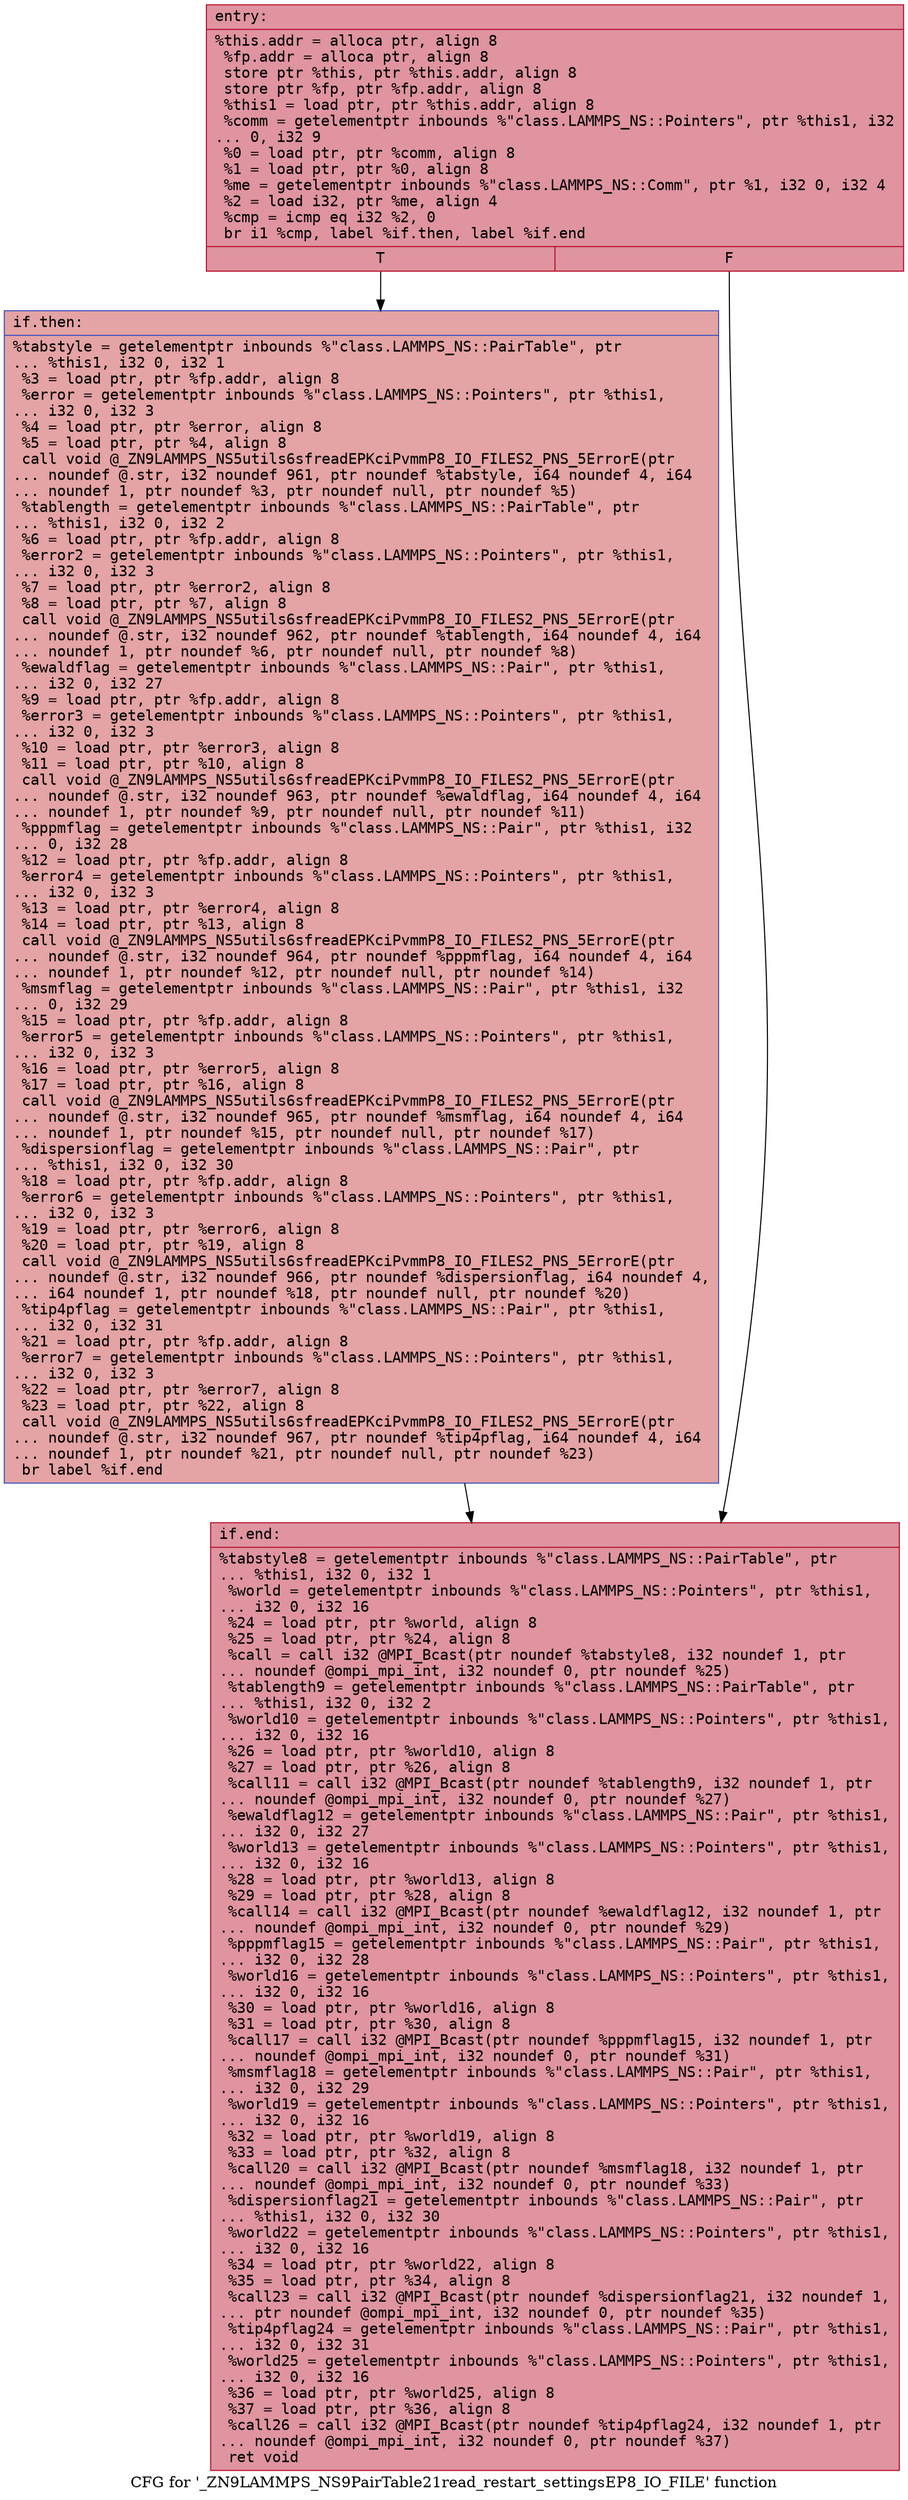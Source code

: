 digraph "CFG for '_ZN9LAMMPS_NS9PairTable21read_restart_settingsEP8_IO_FILE' function" {
	label="CFG for '_ZN9LAMMPS_NS9PairTable21read_restart_settingsEP8_IO_FILE' function";

	Node0x55f58a335fe0 [shape=record,color="#b70d28ff", style=filled, fillcolor="#b70d2870" fontname="Courier",label="{entry:\l|  %this.addr = alloca ptr, align 8\l  %fp.addr = alloca ptr, align 8\l  store ptr %this, ptr %this.addr, align 8\l  store ptr %fp, ptr %fp.addr, align 8\l  %this1 = load ptr, ptr %this.addr, align 8\l  %comm = getelementptr inbounds %\"class.LAMMPS_NS::Pointers\", ptr %this1, i32\l... 0, i32 9\l  %0 = load ptr, ptr %comm, align 8\l  %1 = load ptr, ptr %0, align 8\l  %me = getelementptr inbounds %\"class.LAMMPS_NS::Comm\", ptr %1, i32 0, i32 4\l  %2 = load i32, ptr %me, align 4\l  %cmp = icmp eq i32 %2, 0\l  br i1 %cmp, label %if.then, label %if.end\l|{<s0>T|<s1>F}}"];
	Node0x55f58a335fe0:s0 -> Node0x55f58a336820[tooltip="entry -> if.then\nProbability 37.50%" ];
	Node0x55f58a335fe0:s1 -> Node0x55f58a336890[tooltip="entry -> if.end\nProbability 62.50%" ];
	Node0x55f58a336820 [shape=record,color="#3d50c3ff", style=filled, fillcolor="#c32e3170" fontname="Courier",label="{if.then:\l|  %tabstyle = getelementptr inbounds %\"class.LAMMPS_NS::PairTable\", ptr\l... %this1, i32 0, i32 1\l  %3 = load ptr, ptr %fp.addr, align 8\l  %error = getelementptr inbounds %\"class.LAMMPS_NS::Pointers\", ptr %this1,\l... i32 0, i32 3\l  %4 = load ptr, ptr %error, align 8\l  %5 = load ptr, ptr %4, align 8\l  call void @_ZN9LAMMPS_NS5utils6sfreadEPKciPvmmP8_IO_FILES2_PNS_5ErrorE(ptr\l... noundef @.str, i32 noundef 961, ptr noundef %tabstyle, i64 noundef 4, i64\l... noundef 1, ptr noundef %3, ptr noundef null, ptr noundef %5)\l  %tablength = getelementptr inbounds %\"class.LAMMPS_NS::PairTable\", ptr\l... %this1, i32 0, i32 2\l  %6 = load ptr, ptr %fp.addr, align 8\l  %error2 = getelementptr inbounds %\"class.LAMMPS_NS::Pointers\", ptr %this1,\l... i32 0, i32 3\l  %7 = load ptr, ptr %error2, align 8\l  %8 = load ptr, ptr %7, align 8\l  call void @_ZN9LAMMPS_NS5utils6sfreadEPKciPvmmP8_IO_FILES2_PNS_5ErrorE(ptr\l... noundef @.str, i32 noundef 962, ptr noundef %tablength, i64 noundef 4, i64\l... noundef 1, ptr noundef %6, ptr noundef null, ptr noundef %8)\l  %ewaldflag = getelementptr inbounds %\"class.LAMMPS_NS::Pair\", ptr %this1,\l... i32 0, i32 27\l  %9 = load ptr, ptr %fp.addr, align 8\l  %error3 = getelementptr inbounds %\"class.LAMMPS_NS::Pointers\", ptr %this1,\l... i32 0, i32 3\l  %10 = load ptr, ptr %error3, align 8\l  %11 = load ptr, ptr %10, align 8\l  call void @_ZN9LAMMPS_NS5utils6sfreadEPKciPvmmP8_IO_FILES2_PNS_5ErrorE(ptr\l... noundef @.str, i32 noundef 963, ptr noundef %ewaldflag, i64 noundef 4, i64\l... noundef 1, ptr noundef %9, ptr noundef null, ptr noundef %11)\l  %pppmflag = getelementptr inbounds %\"class.LAMMPS_NS::Pair\", ptr %this1, i32\l... 0, i32 28\l  %12 = load ptr, ptr %fp.addr, align 8\l  %error4 = getelementptr inbounds %\"class.LAMMPS_NS::Pointers\", ptr %this1,\l... i32 0, i32 3\l  %13 = load ptr, ptr %error4, align 8\l  %14 = load ptr, ptr %13, align 8\l  call void @_ZN9LAMMPS_NS5utils6sfreadEPKciPvmmP8_IO_FILES2_PNS_5ErrorE(ptr\l... noundef @.str, i32 noundef 964, ptr noundef %pppmflag, i64 noundef 4, i64\l... noundef 1, ptr noundef %12, ptr noundef null, ptr noundef %14)\l  %msmflag = getelementptr inbounds %\"class.LAMMPS_NS::Pair\", ptr %this1, i32\l... 0, i32 29\l  %15 = load ptr, ptr %fp.addr, align 8\l  %error5 = getelementptr inbounds %\"class.LAMMPS_NS::Pointers\", ptr %this1,\l... i32 0, i32 3\l  %16 = load ptr, ptr %error5, align 8\l  %17 = load ptr, ptr %16, align 8\l  call void @_ZN9LAMMPS_NS5utils6sfreadEPKciPvmmP8_IO_FILES2_PNS_5ErrorE(ptr\l... noundef @.str, i32 noundef 965, ptr noundef %msmflag, i64 noundef 4, i64\l... noundef 1, ptr noundef %15, ptr noundef null, ptr noundef %17)\l  %dispersionflag = getelementptr inbounds %\"class.LAMMPS_NS::Pair\", ptr\l... %this1, i32 0, i32 30\l  %18 = load ptr, ptr %fp.addr, align 8\l  %error6 = getelementptr inbounds %\"class.LAMMPS_NS::Pointers\", ptr %this1,\l... i32 0, i32 3\l  %19 = load ptr, ptr %error6, align 8\l  %20 = load ptr, ptr %19, align 8\l  call void @_ZN9LAMMPS_NS5utils6sfreadEPKciPvmmP8_IO_FILES2_PNS_5ErrorE(ptr\l... noundef @.str, i32 noundef 966, ptr noundef %dispersionflag, i64 noundef 4,\l... i64 noundef 1, ptr noundef %18, ptr noundef null, ptr noundef %20)\l  %tip4pflag = getelementptr inbounds %\"class.LAMMPS_NS::Pair\", ptr %this1,\l... i32 0, i32 31\l  %21 = load ptr, ptr %fp.addr, align 8\l  %error7 = getelementptr inbounds %\"class.LAMMPS_NS::Pointers\", ptr %this1,\l... i32 0, i32 3\l  %22 = load ptr, ptr %error7, align 8\l  %23 = load ptr, ptr %22, align 8\l  call void @_ZN9LAMMPS_NS5utils6sfreadEPKciPvmmP8_IO_FILES2_PNS_5ErrorE(ptr\l... noundef @.str, i32 noundef 967, ptr noundef %tip4pflag, i64 noundef 4, i64\l... noundef 1, ptr noundef %21, ptr noundef null, ptr noundef %23)\l  br label %if.end\l}"];
	Node0x55f58a336820 -> Node0x55f58a336890[tooltip="if.then -> if.end\nProbability 100.00%" ];
	Node0x55f58a336890 [shape=record,color="#b70d28ff", style=filled, fillcolor="#b70d2870" fontname="Courier",label="{if.end:\l|  %tabstyle8 = getelementptr inbounds %\"class.LAMMPS_NS::PairTable\", ptr\l... %this1, i32 0, i32 1\l  %world = getelementptr inbounds %\"class.LAMMPS_NS::Pointers\", ptr %this1,\l... i32 0, i32 16\l  %24 = load ptr, ptr %world, align 8\l  %25 = load ptr, ptr %24, align 8\l  %call = call i32 @MPI_Bcast(ptr noundef %tabstyle8, i32 noundef 1, ptr\l... noundef @ompi_mpi_int, i32 noundef 0, ptr noundef %25)\l  %tablength9 = getelementptr inbounds %\"class.LAMMPS_NS::PairTable\", ptr\l... %this1, i32 0, i32 2\l  %world10 = getelementptr inbounds %\"class.LAMMPS_NS::Pointers\", ptr %this1,\l... i32 0, i32 16\l  %26 = load ptr, ptr %world10, align 8\l  %27 = load ptr, ptr %26, align 8\l  %call11 = call i32 @MPI_Bcast(ptr noundef %tablength9, i32 noundef 1, ptr\l... noundef @ompi_mpi_int, i32 noundef 0, ptr noundef %27)\l  %ewaldflag12 = getelementptr inbounds %\"class.LAMMPS_NS::Pair\", ptr %this1,\l... i32 0, i32 27\l  %world13 = getelementptr inbounds %\"class.LAMMPS_NS::Pointers\", ptr %this1,\l... i32 0, i32 16\l  %28 = load ptr, ptr %world13, align 8\l  %29 = load ptr, ptr %28, align 8\l  %call14 = call i32 @MPI_Bcast(ptr noundef %ewaldflag12, i32 noundef 1, ptr\l... noundef @ompi_mpi_int, i32 noundef 0, ptr noundef %29)\l  %pppmflag15 = getelementptr inbounds %\"class.LAMMPS_NS::Pair\", ptr %this1,\l... i32 0, i32 28\l  %world16 = getelementptr inbounds %\"class.LAMMPS_NS::Pointers\", ptr %this1,\l... i32 0, i32 16\l  %30 = load ptr, ptr %world16, align 8\l  %31 = load ptr, ptr %30, align 8\l  %call17 = call i32 @MPI_Bcast(ptr noundef %pppmflag15, i32 noundef 1, ptr\l... noundef @ompi_mpi_int, i32 noundef 0, ptr noundef %31)\l  %msmflag18 = getelementptr inbounds %\"class.LAMMPS_NS::Pair\", ptr %this1,\l... i32 0, i32 29\l  %world19 = getelementptr inbounds %\"class.LAMMPS_NS::Pointers\", ptr %this1,\l... i32 0, i32 16\l  %32 = load ptr, ptr %world19, align 8\l  %33 = load ptr, ptr %32, align 8\l  %call20 = call i32 @MPI_Bcast(ptr noundef %msmflag18, i32 noundef 1, ptr\l... noundef @ompi_mpi_int, i32 noundef 0, ptr noundef %33)\l  %dispersionflag21 = getelementptr inbounds %\"class.LAMMPS_NS::Pair\", ptr\l... %this1, i32 0, i32 30\l  %world22 = getelementptr inbounds %\"class.LAMMPS_NS::Pointers\", ptr %this1,\l... i32 0, i32 16\l  %34 = load ptr, ptr %world22, align 8\l  %35 = load ptr, ptr %34, align 8\l  %call23 = call i32 @MPI_Bcast(ptr noundef %dispersionflag21, i32 noundef 1,\l... ptr noundef @ompi_mpi_int, i32 noundef 0, ptr noundef %35)\l  %tip4pflag24 = getelementptr inbounds %\"class.LAMMPS_NS::Pair\", ptr %this1,\l... i32 0, i32 31\l  %world25 = getelementptr inbounds %\"class.LAMMPS_NS::Pointers\", ptr %this1,\l... i32 0, i32 16\l  %36 = load ptr, ptr %world25, align 8\l  %37 = load ptr, ptr %36, align 8\l  %call26 = call i32 @MPI_Bcast(ptr noundef %tip4pflag24, i32 noundef 1, ptr\l... noundef @ompi_mpi_int, i32 noundef 0, ptr noundef %37)\l  ret void\l}"];
}
